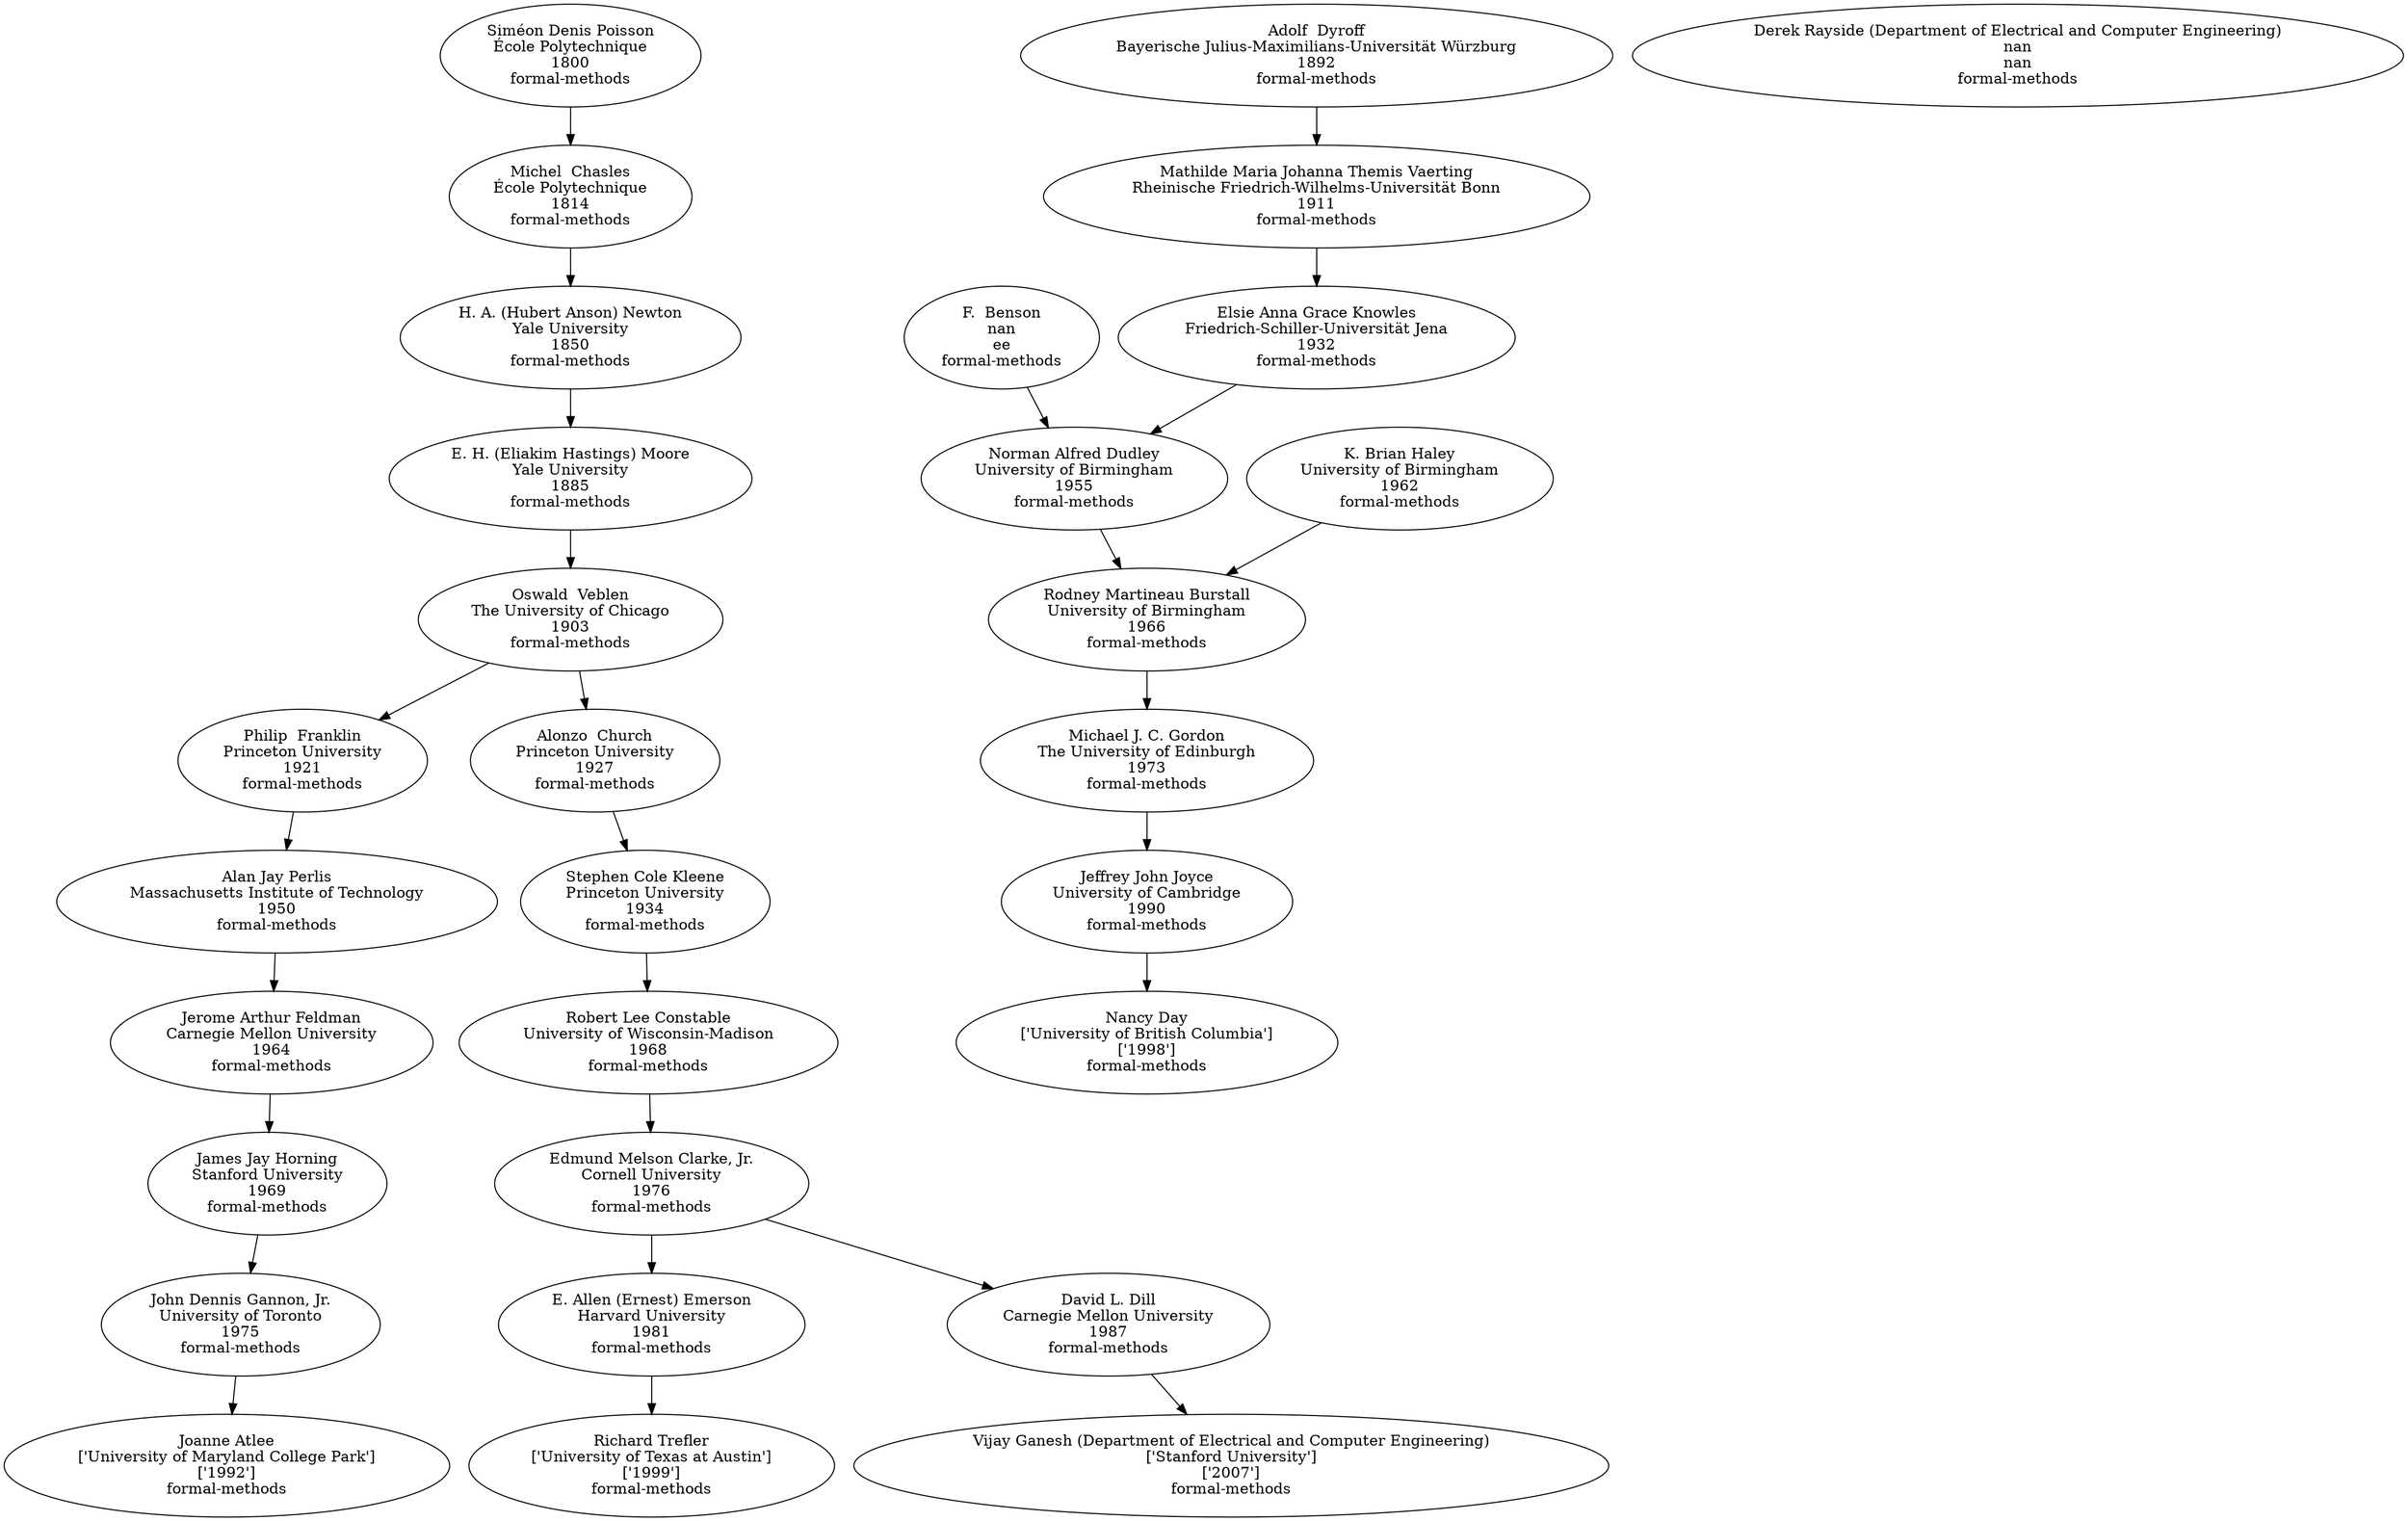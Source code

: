 digraph "Academic Genealogy for formal-methods" {
	66892 [label="Joanne Atlee
['University of Maryland College Park']
['1992']
formal-methods" fillcolor=blue]
	72132 [label="Nancy Day
['University of British Columbia']
['1998']
formal-methods" fillcolor=blue]
	69919 [label="Richard Trefler
['University of Texas at Austin']
['1999']
formal-methods" fillcolor=blue]
	121250 [label="Vijay Ganesh (Department of Electrical and Computer Engineering)
['Stanford University']
['2007']
formal-methods" fillcolor=blue]
	252767 [label="Derek Rayside (Department of Electrical and Computer Engineering)
nan
nan
formal-methods" fillcolor=blue]
	103306 [label="John Dennis Gannon, Jr.
University of Toronto
1975
formal-methods" fillcolor=blue]
	72125 [label="Jeffrey John Joyce
University of Cambridge
1990
formal-methods" fillcolor=blue]
	69873 [label="E. Allen (Ernest) Emerson
Harvard University
1981
formal-methods" fillcolor=blue]
	50263 [label="David L. Dill
Carnegie Mellon University
1987
formal-methods" fillcolor=blue]
	13815 [label="James Jay Horning
Stanford University
1969
formal-methods" fillcolor=blue]
	86294 [label="Michael J. C. Gordon
The University of Edinburgh
1973
formal-methods" fillcolor=blue]
	50063 [label="Edmund Melson Clarke, Jr.
Cornell University
1976
formal-methods" fillcolor=blue]
	13120 [label="Jerome Arthur Feldman
Carnegie Mellon University
1964
formal-methods" fillcolor=blue]
	102542 [label="Rodney Martineau Burstall
University of Birmingham
1966
formal-methods" fillcolor=blue]
	9041 [label="Robert Lee Constable
University of Wisconsin-Madison
1968
formal-methods" fillcolor=blue]
	13112 [label="Alan Jay Perlis
Massachusetts Institute of Technology
1950
formal-methods" fillcolor=blue]
	133637 [label="Norman Alfred Dudley
University of Birmingham
1955
formal-methods" fillcolor=blue]
	133638 [label="K. Brian Haley
University of Birmingham
1962
formal-methods" fillcolor=blue]
	8012 [label="Stephen Cole Kleene
Princeton University
1934
formal-methods" fillcolor=blue]
	1488 [label="Philip  Franklin
Princeton University
1921
formal-methods" fillcolor=blue]
	170791 [label="F.  Benson
nan
ee
formal-methods" fillcolor=blue]
	170790 [label="Elsie Anna Grace Knowles
Friedrich-Schiller-Universität Jena
1932
formal-methods" fillcolor=blue]
	8011 [label="Alonzo  Church
Princeton University
1927
formal-methods" fillcolor=blue]
	805 [label="Oswald  Veblen
The University of Chicago
1903
formal-methods" fillcolor=blue]
	181026 [label="Mathilde Maria Johanna Themis Vaerting
Rheinische Friedrich-Wilhelms-Universität Bonn
1911
formal-methods" fillcolor=blue]
	806 [label="E. H. (Eliakim Hastings) Moore
Yale University
1885
formal-methods" fillcolor=blue]
	51360 [label="Adolf  Dyroff
Bayerische Julius-Maximilians-Universität Würzburg
1892
formal-methods" fillcolor=blue]
	7865 [label="H. A. (Hubert Anson) Newton
Yale University
1850
formal-methods" fillcolor=blue]
	26995 [label="Michel  Chasles
École Polytechnique
1814
formal-methods" fillcolor=blue]
	17865 [label="Siméon Denis Poisson
École Polytechnique
1800
formal-methods" fillcolor=blue]
	103306 -> 66892
	72125 -> 72132
	69873 -> 69919
	50263 -> 121250
	13815 -> 103306
	86294 -> 72125
	50063 -> 69873
	50063 -> 50263
	13120 -> 13815
	102542 -> 86294
	9041 -> 50063
	13112 -> 13120
	133637 -> 102542
	133638 -> 102542
	8012 -> 9041
	1488 -> 13112
	170791 -> 133637
	170790 -> 133637
	8011 -> 8012
	805 -> 1488
	181026 -> 170790
	805 -> 8011
	806 -> 805
	51360 -> 181026
	7865 -> 806
	26995 -> 7865
	17865 -> 26995
}
